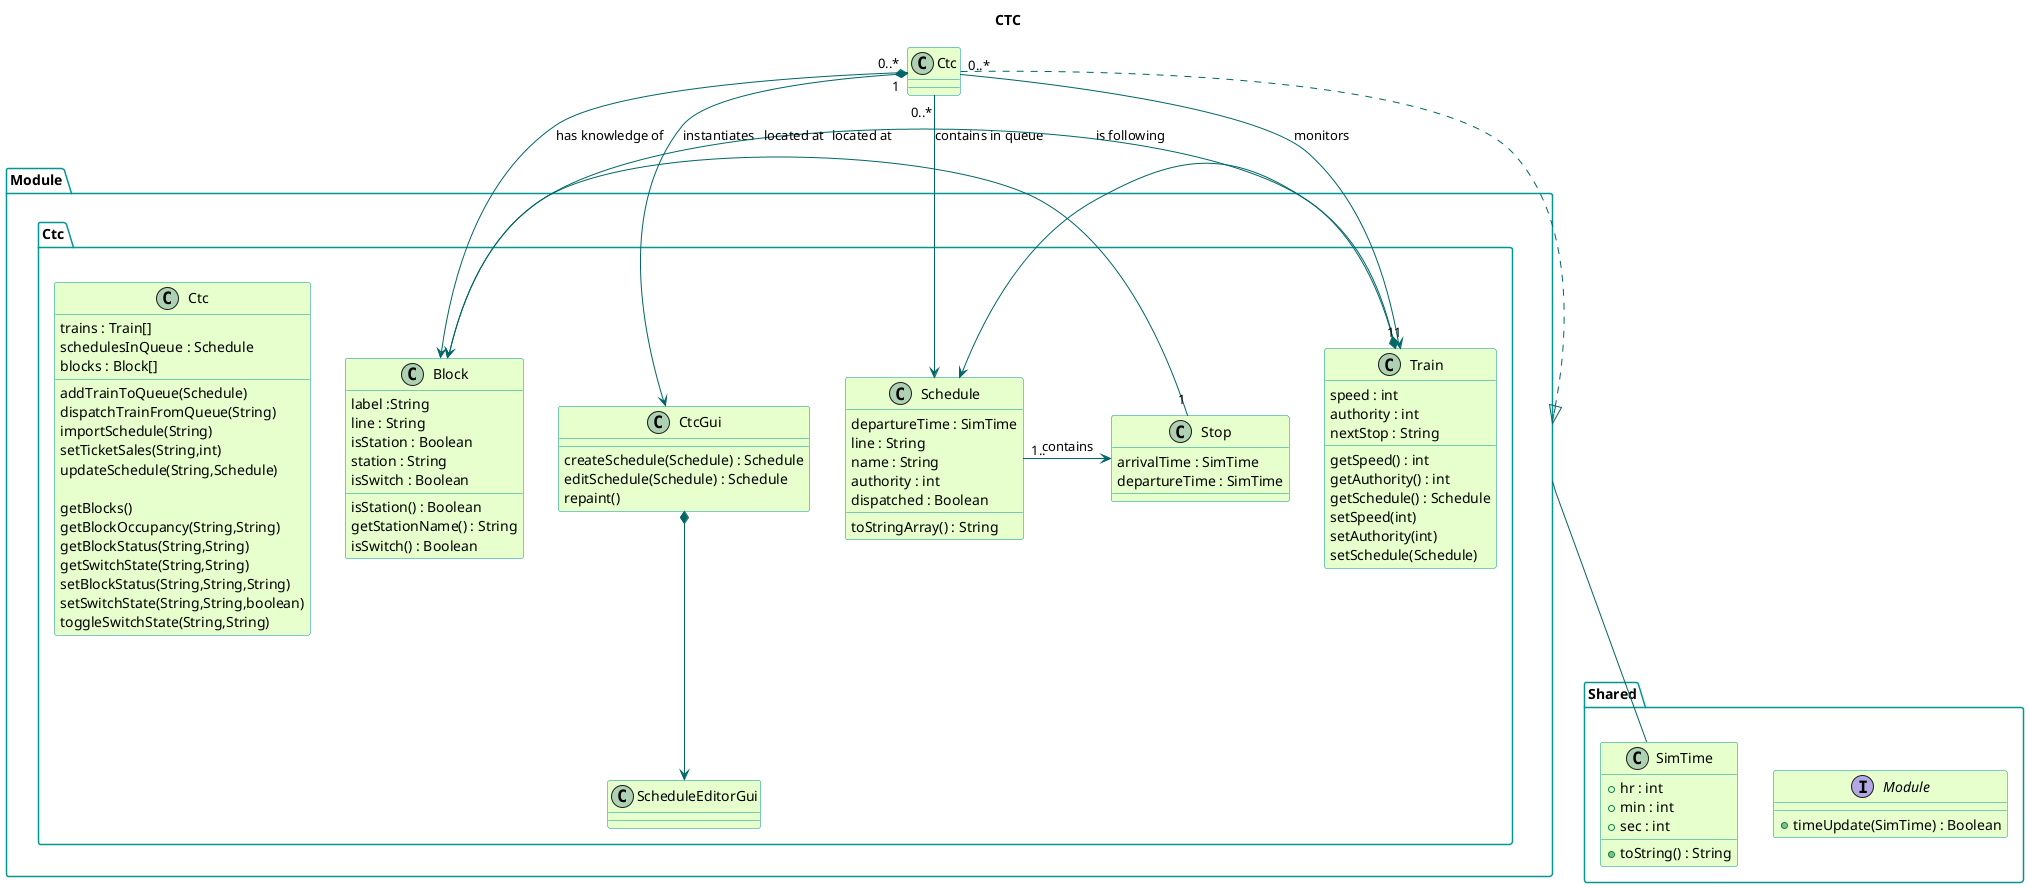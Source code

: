 @startuml

title CTC
skinparam backgroundColor transparent
skinparam classBackgroundColor #e6ffcc
skinparam classBorderColor 	#049595
skinparam packageBorderCOlor  #049595
skinparam arrowColor #006666


package Shared{
  interface Module{
    +timeUpdate(SimTime) : Boolean
  }
  class SimTime{
    +hr : int
    +min : int
    +sec : int
    +toString() : String
  }
}
package Module.Ctc {
  class Ctc {
    trains : Train[]
    schedulesInQueue : Schedule
    blocks : Block[]
    addTrainToQueue(Schedule)
    dispatchTrainFromQueue(String)
    importSchedule(String)
    setTicketSales(String,int)
    updateSchedule(String,Schedule)

    getBlocks()
    getBlockOccupancy(String,String)
    getBlockStatus(String,String)
    getSwitchState(String,String)
    setBlockStatus(String,String,String)
    setSwitchState(String,String,boolean)
    toggleSwitchState(String,String)
  }

  class Train{
    speed : int
    authority : int
    nextStop : String
    getSpeed() : int
    getAuthority() : int
    getSchedule() : Schedule
    setSpeed(int)
    setAuthority(int)
    setSchedule(Schedule)
  }
  class CtcGui {
    createSchedule(Schedule) : Schedule
    editSchedule(Schedule) : Schedule
    repaint()
  }
  class ScheduleEditorGui {

  }
  class Schedule {
    departureTime : SimTime
    line : String
    name : String
    authority : int
    dispatched : Boolean
    toStringArray() : String
  }
  class Stop {
    arrivalTime : SimTime
    departureTime : SimTime
  }
  class Block{
    label :String
    line : String
    isStation : Boolean
    station : String
    isSwitch : Boolean
    isStation() : Boolean
    getStationName() : String
    isSwitch() : Boolean
  }
}

Module--SimTime

Module <|. Ctc

Ctc "0..*"-> Block : has knowledge of
Ctc "0..*"--> Schedule : contains in queue
Ctc "0..*"--> Train : monitors
Ctc "1" *-> CtcGui : instantiates

CtcGui *--> ScheduleEditorGui

Schedule "1.." -> Stop : contains
Stop "1" -> Block : located at

Train "1" *-> Schedule : is following
Train "1" -> Block : located at

@enduml
